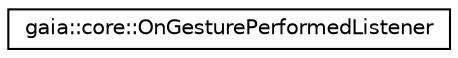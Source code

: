 digraph G
{
  edge [fontname="Helvetica",fontsize="10",labelfontname="Helvetica",labelfontsize="10"];
  node [fontname="Helvetica",fontsize="10",shape=record];
  rankdir=LR;
  Node1 [label="gaia::core::OnGesturePerformedListener",height=0.2,width=0.4,color="black", fillcolor="white", style="filled",URL="$db/de9/classgaia_1_1core_1_1_on_gesture_performed_listener.html",tooltip="The Listener that is used to notify when a gesture performed."];
}
